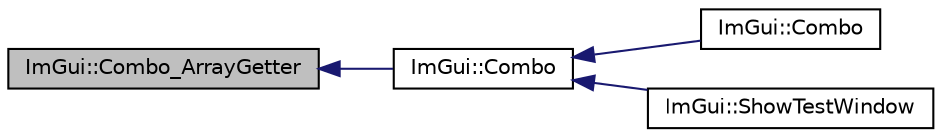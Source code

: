 digraph "ImGui::Combo_ArrayGetter"
{
 // INTERACTIVE_SVG=YES
  edge [fontname="Helvetica",fontsize="10",labelfontname="Helvetica",labelfontsize="10"];
  node [fontname="Helvetica",fontsize="10",shape=record];
  rankdir="LR";
  Node1 [label="ImGui::Combo_ArrayGetter",height=0.2,width=0.4,color="black", fillcolor="grey75", style="filled" fontcolor="black"];
  Node1 -> Node2 [dir="back",color="midnightblue",fontsize="10",style="solid",fontname="Helvetica"];
  Node2 [label="ImGui::Combo",height=0.2,width=0.4,color="black", fillcolor="white", style="filled",URL="$namespace_im_gui.html#aa120b942645d74c10faf0f8d42c4aea8"];
  Node2 -> Node3 [dir="back",color="midnightblue",fontsize="10",style="solid",fontname="Helvetica"];
  Node3 [label="ImGui::Combo",height=0.2,width=0.4,color="black", fillcolor="white", style="filled",URL="$namespace_im_gui.html#af11d6561629de63e014da369186591df"];
  Node2 -> Node4 [dir="back",color="midnightblue",fontsize="10",style="solid",fontname="Helvetica"];
  Node4 [label="ImGui::ShowTestWindow",height=0.2,width=0.4,color="black", fillcolor="white", style="filled",URL="$namespace_im_gui.html#a0c68c05a17d1f5f25f99213cfa722b8d"];
}
